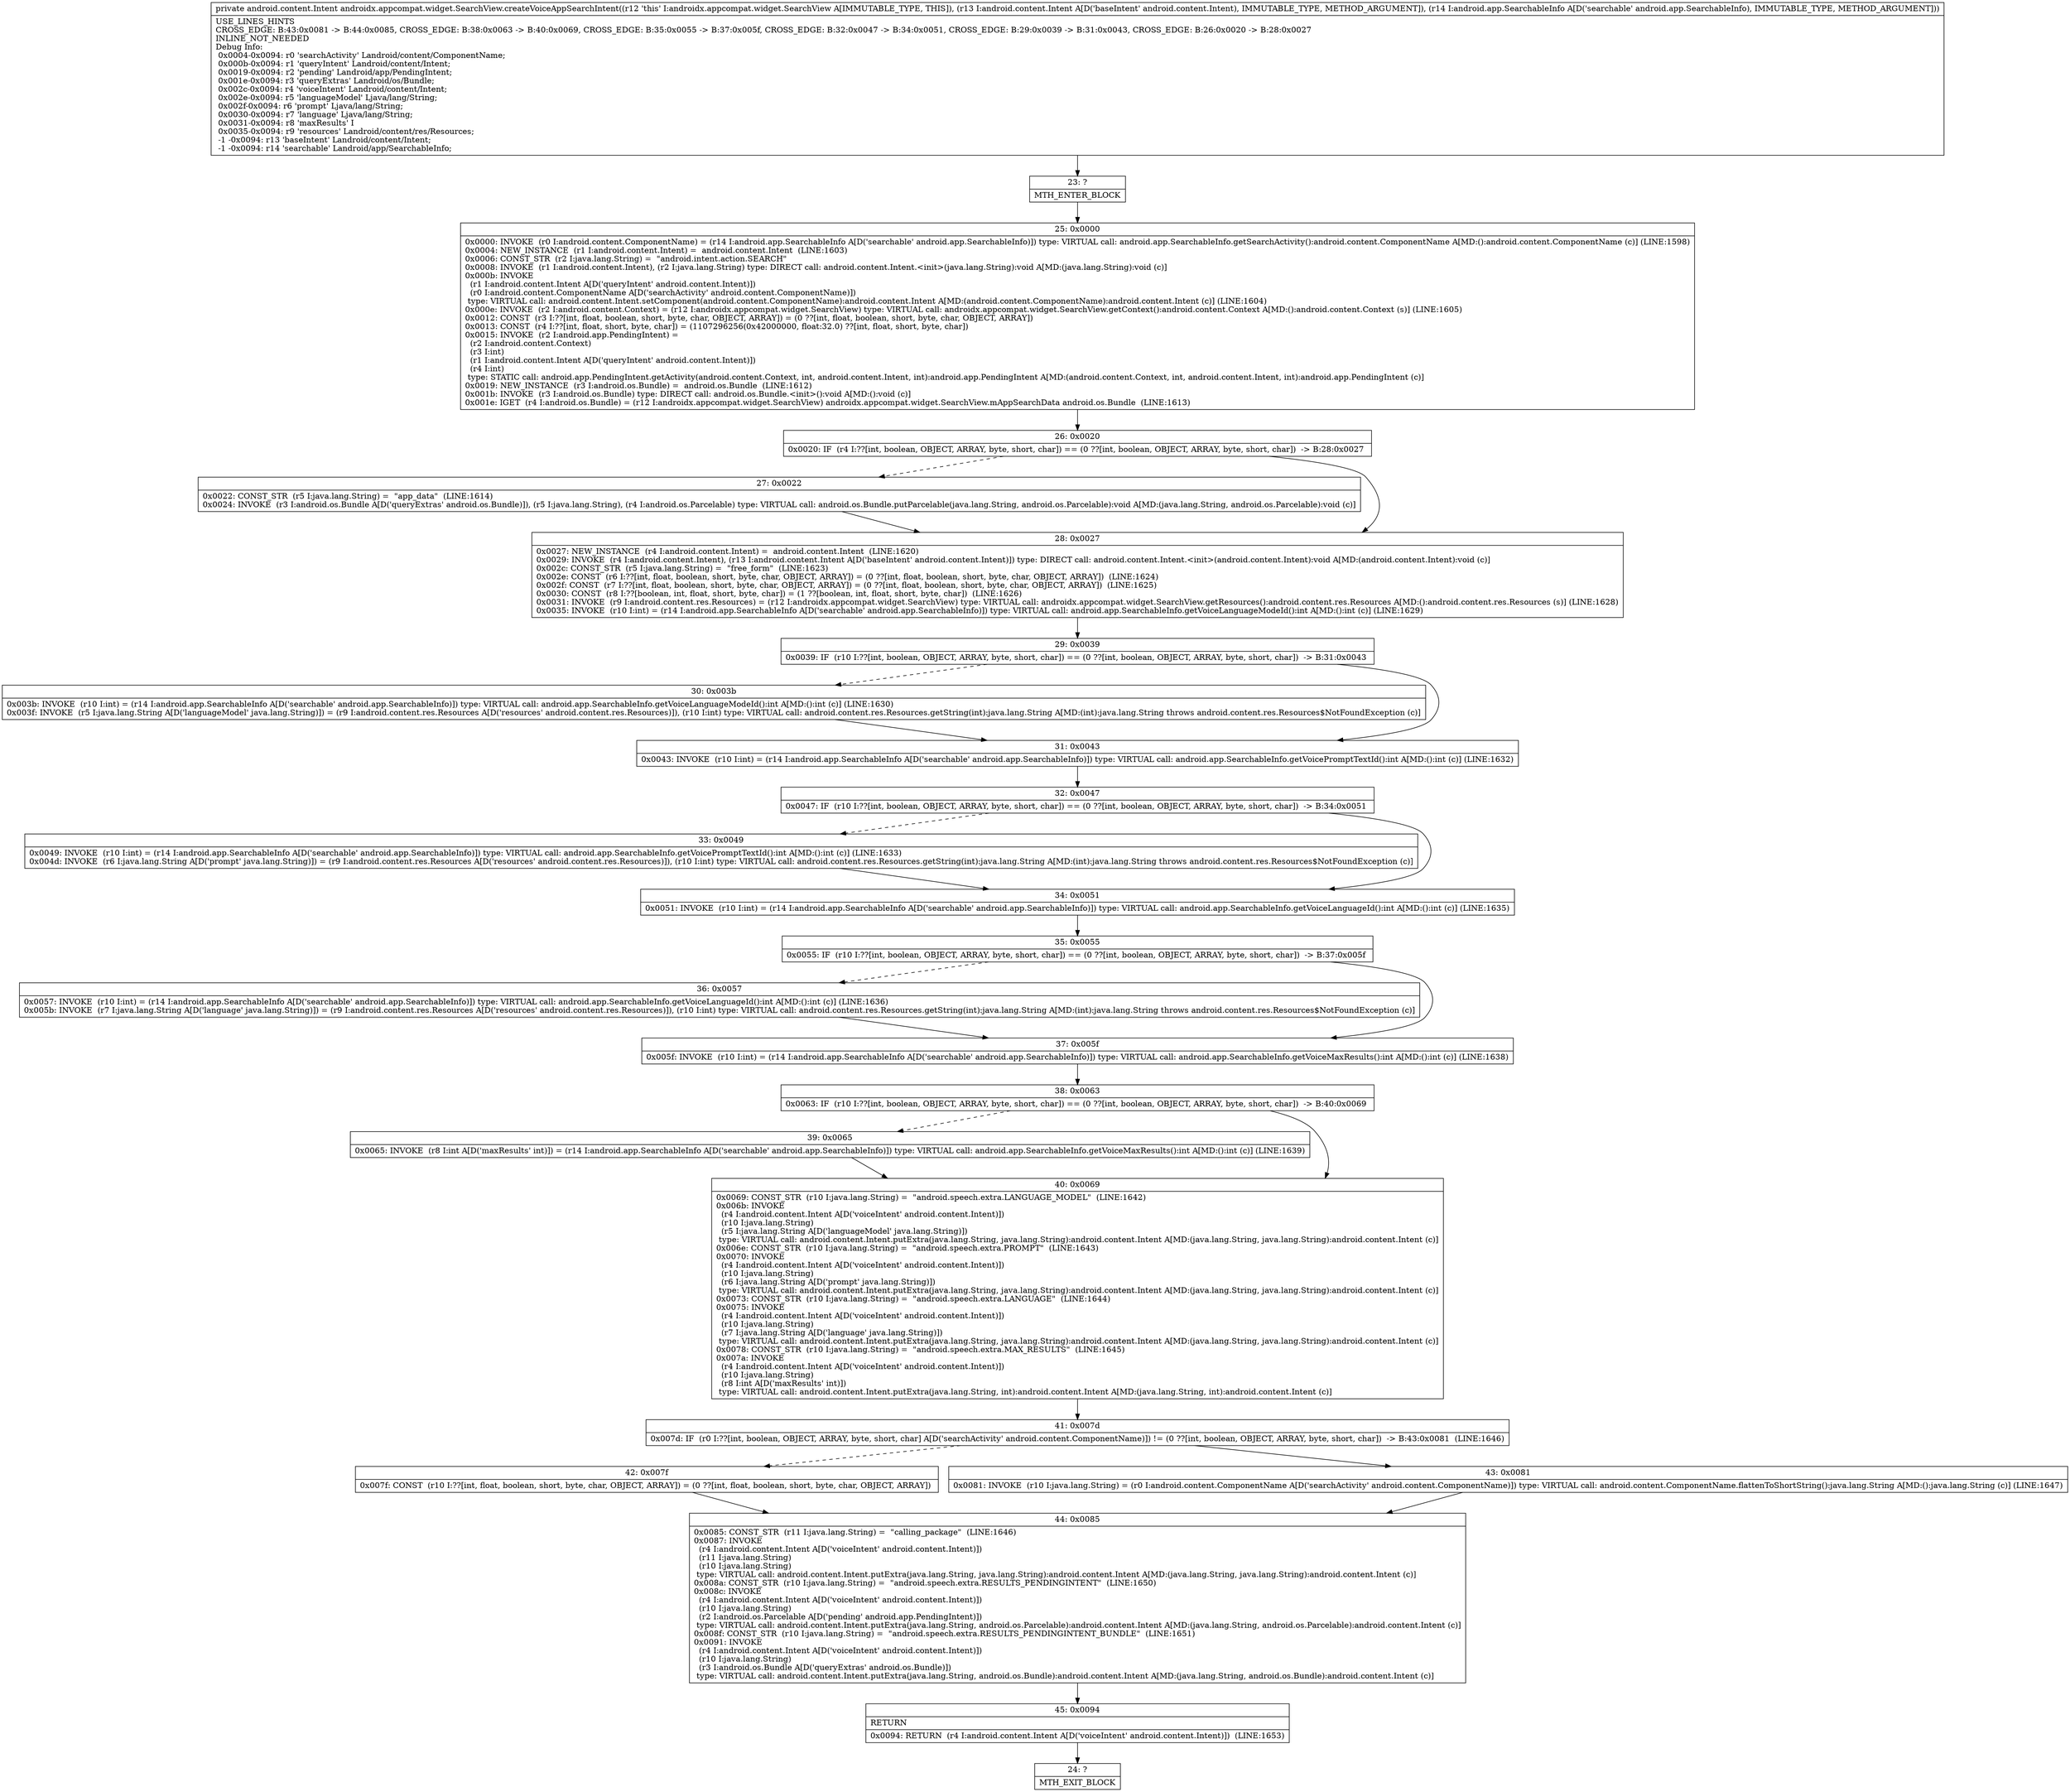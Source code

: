 digraph "CFG forandroidx.appcompat.widget.SearchView.createVoiceAppSearchIntent(Landroid\/content\/Intent;Landroid\/app\/SearchableInfo;)Landroid\/content\/Intent;" {
Node_23 [shape=record,label="{23\:\ ?|MTH_ENTER_BLOCK\l}"];
Node_25 [shape=record,label="{25\:\ 0x0000|0x0000: INVOKE  (r0 I:android.content.ComponentName) = (r14 I:android.app.SearchableInfo A[D('searchable' android.app.SearchableInfo)]) type: VIRTUAL call: android.app.SearchableInfo.getSearchActivity():android.content.ComponentName A[MD:():android.content.ComponentName (c)] (LINE:1598)\l0x0004: NEW_INSTANCE  (r1 I:android.content.Intent) =  android.content.Intent  (LINE:1603)\l0x0006: CONST_STR  (r2 I:java.lang.String) =  \"android.intent.action.SEARCH\" \l0x0008: INVOKE  (r1 I:android.content.Intent), (r2 I:java.lang.String) type: DIRECT call: android.content.Intent.\<init\>(java.lang.String):void A[MD:(java.lang.String):void (c)]\l0x000b: INVOKE  \l  (r1 I:android.content.Intent A[D('queryIntent' android.content.Intent)])\l  (r0 I:android.content.ComponentName A[D('searchActivity' android.content.ComponentName)])\l type: VIRTUAL call: android.content.Intent.setComponent(android.content.ComponentName):android.content.Intent A[MD:(android.content.ComponentName):android.content.Intent (c)] (LINE:1604)\l0x000e: INVOKE  (r2 I:android.content.Context) = (r12 I:androidx.appcompat.widget.SearchView) type: VIRTUAL call: androidx.appcompat.widget.SearchView.getContext():android.content.Context A[MD:():android.content.Context (s)] (LINE:1605)\l0x0012: CONST  (r3 I:??[int, float, boolean, short, byte, char, OBJECT, ARRAY]) = (0 ??[int, float, boolean, short, byte, char, OBJECT, ARRAY]) \l0x0013: CONST  (r4 I:??[int, float, short, byte, char]) = (1107296256(0x42000000, float:32.0) ??[int, float, short, byte, char]) \l0x0015: INVOKE  (r2 I:android.app.PendingIntent) = \l  (r2 I:android.content.Context)\l  (r3 I:int)\l  (r1 I:android.content.Intent A[D('queryIntent' android.content.Intent)])\l  (r4 I:int)\l type: STATIC call: android.app.PendingIntent.getActivity(android.content.Context, int, android.content.Intent, int):android.app.PendingIntent A[MD:(android.content.Context, int, android.content.Intent, int):android.app.PendingIntent (c)]\l0x0019: NEW_INSTANCE  (r3 I:android.os.Bundle) =  android.os.Bundle  (LINE:1612)\l0x001b: INVOKE  (r3 I:android.os.Bundle) type: DIRECT call: android.os.Bundle.\<init\>():void A[MD:():void (c)]\l0x001e: IGET  (r4 I:android.os.Bundle) = (r12 I:androidx.appcompat.widget.SearchView) androidx.appcompat.widget.SearchView.mAppSearchData android.os.Bundle  (LINE:1613)\l}"];
Node_26 [shape=record,label="{26\:\ 0x0020|0x0020: IF  (r4 I:??[int, boolean, OBJECT, ARRAY, byte, short, char]) == (0 ??[int, boolean, OBJECT, ARRAY, byte, short, char])  \-\> B:28:0x0027 \l}"];
Node_27 [shape=record,label="{27\:\ 0x0022|0x0022: CONST_STR  (r5 I:java.lang.String) =  \"app_data\"  (LINE:1614)\l0x0024: INVOKE  (r3 I:android.os.Bundle A[D('queryExtras' android.os.Bundle)]), (r5 I:java.lang.String), (r4 I:android.os.Parcelable) type: VIRTUAL call: android.os.Bundle.putParcelable(java.lang.String, android.os.Parcelable):void A[MD:(java.lang.String, android.os.Parcelable):void (c)]\l}"];
Node_28 [shape=record,label="{28\:\ 0x0027|0x0027: NEW_INSTANCE  (r4 I:android.content.Intent) =  android.content.Intent  (LINE:1620)\l0x0029: INVOKE  (r4 I:android.content.Intent), (r13 I:android.content.Intent A[D('baseIntent' android.content.Intent)]) type: DIRECT call: android.content.Intent.\<init\>(android.content.Intent):void A[MD:(android.content.Intent):void (c)]\l0x002c: CONST_STR  (r5 I:java.lang.String) =  \"free_form\"  (LINE:1623)\l0x002e: CONST  (r6 I:??[int, float, boolean, short, byte, char, OBJECT, ARRAY]) = (0 ??[int, float, boolean, short, byte, char, OBJECT, ARRAY])  (LINE:1624)\l0x002f: CONST  (r7 I:??[int, float, boolean, short, byte, char, OBJECT, ARRAY]) = (0 ??[int, float, boolean, short, byte, char, OBJECT, ARRAY])  (LINE:1625)\l0x0030: CONST  (r8 I:??[boolean, int, float, short, byte, char]) = (1 ??[boolean, int, float, short, byte, char])  (LINE:1626)\l0x0031: INVOKE  (r9 I:android.content.res.Resources) = (r12 I:androidx.appcompat.widget.SearchView) type: VIRTUAL call: androidx.appcompat.widget.SearchView.getResources():android.content.res.Resources A[MD:():android.content.res.Resources (s)] (LINE:1628)\l0x0035: INVOKE  (r10 I:int) = (r14 I:android.app.SearchableInfo A[D('searchable' android.app.SearchableInfo)]) type: VIRTUAL call: android.app.SearchableInfo.getVoiceLanguageModeId():int A[MD:():int (c)] (LINE:1629)\l}"];
Node_29 [shape=record,label="{29\:\ 0x0039|0x0039: IF  (r10 I:??[int, boolean, OBJECT, ARRAY, byte, short, char]) == (0 ??[int, boolean, OBJECT, ARRAY, byte, short, char])  \-\> B:31:0x0043 \l}"];
Node_30 [shape=record,label="{30\:\ 0x003b|0x003b: INVOKE  (r10 I:int) = (r14 I:android.app.SearchableInfo A[D('searchable' android.app.SearchableInfo)]) type: VIRTUAL call: android.app.SearchableInfo.getVoiceLanguageModeId():int A[MD:():int (c)] (LINE:1630)\l0x003f: INVOKE  (r5 I:java.lang.String A[D('languageModel' java.lang.String)]) = (r9 I:android.content.res.Resources A[D('resources' android.content.res.Resources)]), (r10 I:int) type: VIRTUAL call: android.content.res.Resources.getString(int):java.lang.String A[MD:(int):java.lang.String throws android.content.res.Resources$NotFoundException (c)]\l}"];
Node_31 [shape=record,label="{31\:\ 0x0043|0x0043: INVOKE  (r10 I:int) = (r14 I:android.app.SearchableInfo A[D('searchable' android.app.SearchableInfo)]) type: VIRTUAL call: android.app.SearchableInfo.getVoicePromptTextId():int A[MD:():int (c)] (LINE:1632)\l}"];
Node_32 [shape=record,label="{32\:\ 0x0047|0x0047: IF  (r10 I:??[int, boolean, OBJECT, ARRAY, byte, short, char]) == (0 ??[int, boolean, OBJECT, ARRAY, byte, short, char])  \-\> B:34:0x0051 \l}"];
Node_33 [shape=record,label="{33\:\ 0x0049|0x0049: INVOKE  (r10 I:int) = (r14 I:android.app.SearchableInfo A[D('searchable' android.app.SearchableInfo)]) type: VIRTUAL call: android.app.SearchableInfo.getVoicePromptTextId():int A[MD:():int (c)] (LINE:1633)\l0x004d: INVOKE  (r6 I:java.lang.String A[D('prompt' java.lang.String)]) = (r9 I:android.content.res.Resources A[D('resources' android.content.res.Resources)]), (r10 I:int) type: VIRTUAL call: android.content.res.Resources.getString(int):java.lang.String A[MD:(int):java.lang.String throws android.content.res.Resources$NotFoundException (c)]\l}"];
Node_34 [shape=record,label="{34\:\ 0x0051|0x0051: INVOKE  (r10 I:int) = (r14 I:android.app.SearchableInfo A[D('searchable' android.app.SearchableInfo)]) type: VIRTUAL call: android.app.SearchableInfo.getVoiceLanguageId():int A[MD:():int (c)] (LINE:1635)\l}"];
Node_35 [shape=record,label="{35\:\ 0x0055|0x0055: IF  (r10 I:??[int, boolean, OBJECT, ARRAY, byte, short, char]) == (0 ??[int, boolean, OBJECT, ARRAY, byte, short, char])  \-\> B:37:0x005f \l}"];
Node_36 [shape=record,label="{36\:\ 0x0057|0x0057: INVOKE  (r10 I:int) = (r14 I:android.app.SearchableInfo A[D('searchable' android.app.SearchableInfo)]) type: VIRTUAL call: android.app.SearchableInfo.getVoiceLanguageId():int A[MD:():int (c)] (LINE:1636)\l0x005b: INVOKE  (r7 I:java.lang.String A[D('language' java.lang.String)]) = (r9 I:android.content.res.Resources A[D('resources' android.content.res.Resources)]), (r10 I:int) type: VIRTUAL call: android.content.res.Resources.getString(int):java.lang.String A[MD:(int):java.lang.String throws android.content.res.Resources$NotFoundException (c)]\l}"];
Node_37 [shape=record,label="{37\:\ 0x005f|0x005f: INVOKE  (r10 I:int) = (r14 I:android.app.SearchableInfo A[D('searchable' android.app.SearchableInfo)]) type: VIRTUAL call: android.app.SearchableInfo.getVoiceMaxResults():int A[MD:():int (c)] (LINE:1638)\l}"];
Node_38 [shape=record,label="{38\:\ 0x0063|0x0063: IF  (r10 I:??[int, boolean, OBJECT, ARRAY, byte, short, char]) == (0 ??[int, boolean, OBJECT, ARRAY, byte, short, char])  \-\> B:40:0x0069 \l}"];
Node_39 [shape=record,label="{39\:\ 0x0065|0x0065: INVOKE  (r8 I:int A[D('maxResults' int)]) = (r14 I:android.app.SearchableInfo A[D('searchable' android.app.SearchableInfo)]) type: VIRTUAL call: android.app.SearchableInfo.getVoiceMaxResults():int A[MD:():int (c)] (LINE:1639)\l}"];
Node_40 [shape=record,label="{40\:\ 0x0069|0x0069: CONST_STR  (r10 I:java.lang.String) =  \"android.speech.extra.LANGUAGE_MODEL\"  (LINE:1642)\l0x006b: INVOKE  \l  (r4 I:android.content.Intent A[D('voiceIntent' android.content.Intent)])\l  (r10 I:java.lang.String)\l  (r5 I:java.lang.String A[D('languageModel' java.lang.String)])\l type: VIRTUAL call: android.content.Intent.putExtra(java.lang.String, java.lang.String):android.content.Intent A[MD:(java.lang.String, java.lang.String):android.content.Intent (c)]\l0x006e: CONST_STR  (r10 I:java.lang.String) =  \"android.speech.extra.PROMPT\"  (LINE:1643)\l0x0070: INVOKE  \l  (r4 I:android.content.Intent A[D('voiceIntent' android.content.Intent)])\l  (r10 I:java.lang.String)\l  (r6 I:java.lang.String A[D('prompt' java.lang.String)])\l type: VIRTUAL call: android.content.Intent.putExtra(java.lang.String, java.lang.String):android.content.Intent A[MD:(java.lang.String, java.lang.String):android.content.Intent (c)]\l0x0073: CONST_STR  (r10 I:java.lang.String) =  \"android.speech.extra.LANGUAGE\"  (LINE:1644)\l0x0075: INVOKE  \l  (r4 I:android.content.Intent A[D('voiceIntent' android.content.Intent)])\l  (r10 I:java.lang.String)\l  (r7 I:java.lang.String A[D('language' java.lang.String)])\l type: VIRTUAL call: android.content.Intent.putExtra(java.lang.String, java.lang.String):android.content.Intent A[MD:(java.lang.String, java.lang.String):android.content.Intent (c)]\l0x0078: CONST_STR  (r10 I:java.lang.String) =  \"android.speech.extra.MAX_RESULTS\"  (LINE:1645)\l0x007a: INVOKE  \l  (r4 I:android.content.Intent A[D('voiceIntent' android.content.Intent)])\l  (r10 I:java.lang.String)\l  (r8 I:int A[D('maxResults' int)])\l type: VIRTUAL call: android.content.Intent.putExtra(java.lang.String, int):android.content.Intent A[MD:(java.lang.String, int):android.content.Intent (c)]\l}"];
Node_41 [shape=record,label="{41\:\ 0x007d|0x007d: IF  (r0 I:??[int, boolean, OBJECT, ARRAY, byte, short, char] A[D('searchActivity' android.content.ComponentName)]) != (0 ??[int, boolean, OBJECT, ARRAY, byte, short, char])  \-\> B:43:0x0081  (LINE:1646)\l}"];
Node_42 [shape=record,label="{42\:\ 0x007f|0x007f: CONST  (r10 I:??[int, float, boolean, short, byte, char, OBJECT, ARRAY]) = (0 ??[int, float, boolean, short, byte, char, OBJECT, ARRAY]) \l}"];
Node_44 [shape=record,label="{44\:\ 0x0085|0x0085: CONST_STR  (r11 I:java.lang.String) =  \"calling_package\"  (LINE:1646)\l0x0087: INVOKE  \l  (r4 I:android.content.Intent A[D('voiceIntent' android.content.Intent)])\l  (r11 I:java.lang.String)\l  (r10 I:java.lang.String)\l type: VIRTUAL call: android.content.Intent.putExtra(java.lang.String, java.lang.String):android.content.Intent A[MD:(java.lang.String, java.lang.String):android.content.Intent (c)]\l0x008a: CONST_STR  (r10 I:java.lang.String) =  \"android.speech.extra.RESULTS_PENDINGINTENT\"  (LINE:1650)\l0x008c: INVOKE  \l  (r4 I:android.content.Intent A[D('voiceIntent' android.content.Intent)])\l  (r10 I:java.lang.String)\l  (r2 I:android.os.Parcelable A[D('pending' android.app.PendingIntent)])\l type: VIRTUAL call: android.content.Intent.putExtra(java.lang.String, android.os.Parcelable):android.content.Intent A[MD:(java.lang.String, android.os.Parcelable):android.content.Intent (c)]\l0x008f: CONST_STR  (r10 I:java.lang.String) =  \"android.speech.extra.RESULTS_PENDINGINTENT_BUNDLE\"  (LINE:1651)\l0x0091: INVOKE  \l  (r4 I:android.content.Intent A[D('voiceIntent' android.content.Intent)])\l  (r10 I:java.lang.String)\l  (r3 I:android.os.Bundle A[D('queryExtras' android.os.Bundle)])\l type: VIRTUAL call: android.content.Intent.putExtra(java.lang.String, android.os.Bundle):android.content.Intent A[MD:(java.lang.String, android.os.Bundle):android.content.Intent (c)]\l}"];
Node_45 [shape=record,label="{45\:\ 0x0094|RETURN\l|0x0094: RETURN  (r4 I:android.content.Intent A[D('voiceIntent' android.content.Intent)])  (LINE:1653)\l}"];
Node_24 [shape=record,label="{24\:\ ?|MTH_EXIT_BLOCK\l}"];
Node_43 [shape=record,label="{43\:\ 0x0081|0x0081: INVOKE  (r10 I:java.lang.String) = (r0 I:android.content.ComponentName A[D('searchActivity' android.content.ComponentName)]) type: VIRTUAL call: android.content.ComponentName.flattenToShortString():java.lang.String A[MD:():java.lang.String (c)] (LINE:1647)\l}"];
MethodNode[shape=record,label="{private android.content.Intent androidx.appcompat.widget.SearchView.createVoiceAppSearchIntent((r12 'this' I:androidx.appcompat.widget.SearchView A[IMMUTABLE_TYPE, THIS]), (r13 I:android.content.Intent A[D('baseIntent' android.content.Intent), IMMUTABLE_TYPE, METHOD_ARGUMENT]), (r14 I:android.app.SearchableInfo A[D('searchable' android.app.SearchableInfo), IMMUTABLE_TYPE, METHOD_ARGUMENT]))  | USE_LINES_HINTS\lCROSS_EDGE: B:43:0x0081 \-\> B:44:0x0085, CROSS_EDGE: B:38:0x0063 \-\> B:40:0x0069, CROSS_EDGE: B:35:0x0055 \-\> B:37:0x005f, CROSS_EDGE: B:32:0x0047 \-\> B:34:0x0051, CROSS_EDGE: B:29:0x0039 \-\> B:31:0x0043, CROSS_EDGE: B:26:0x0020 \-\> B:28:0x0027\lINLINE_NOT_NEEDED\lDebug Info:\l  0x0004\-0x0094: r0 'searchActivity' Landroid\/content\/ComponentName;\l  0x000b\-0x0094: r1 'queryIntent' Landroid\/content\/Intent;\l  0x0019\-0x0094: r2 'pending' Landroid\/app\/PendingIntent;\l  0x001e\-0x0094: r3 'queryExtras' Landroid\/os\/Bundle;\l  0x002c\-0x0094: r4 'voiceIntent' Landroid\/content\/Intent;\l  0x002e\-0x0094: r5 'languageModel' Ljava\/lang\/String;\l  0x002f\-0x0094: r6 'prompt' Ljava\/lang\/String;\l  0x0030\-0x0094: r7 'language' Ljava\/lang\/String;\l  0x0031\-0x0094: r8 'maxResults' I\l  0x0035\-0x0094: r9 'resources' Landroid\/content\/res\/Resources;\l  \-1 \-0x0094: r13 'baseIntent' Landroid\/content\/Intent;\l  \-1 \-0x0094: r14 'searchable' Landroid\/app\/SearchableInfo;\l}"];
MethodNode -> Node_23;Node_23 -> Node_25;
Node_25 -> Node_26;
Node_26 -> Node_27[style=dashed];
Node_26 -> Node_28;
Node_27 -> Node_28;
Node_28 -> Node_29;
Node_29 -> Node_30[style=dashed];
Node_29 -> Node_31;
Node_30 -> Node_31;
Node_31 -> Node_32;
Node_32 -> Node_33[style=dashed];
Node_32 -> Node_34;
Node_33 -> Node_34;
Node_34 -> Node_35;
Node_35 -> Node_36[style=dashed];
Node_35 -> Node_37;
Node_36 -> Node_37;
Node_37 -> Node_38;
Node_38 -> Node_39[style=dashed];
Node_38 -> Node_40;
Node_39 -> Node_40;
Node_40 -> Node_41;
Node_41 -> Node_42[style=dashed];
Node_41 -> Node_43;
Node_42 -> Node_44;
Node_44 -> Node_45;
Node_45 -> Node_24;
Node_43 -> Node_44;
}


